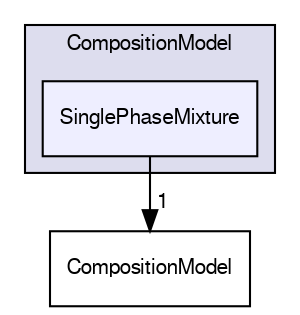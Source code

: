 digraph "src/lagrangian/intermediate/submodels/Reacting/CompositionModel/SinglePhaseMixture" {
  bgcolor=transparent;
  compound=true
  node [ fontsize="10", fontname="FreeSans"];
  edge [ labelfontsize="10", labelfontname="FreeSans"];
  subgraph clusterdir_16f5845c09f6ad6ed2ac566840149531 {
    graph [ bgcolor="#ddddee", pencolor="black", label="CompositionModel" fontname="FreeSans", fontsize="10", URL="dir_16f5845c09f6ad6ed2ac566840149531.html"]
  dir_36bd89434e3fa5ac50526c240850d59c [shape=box, label="SinglePhaseMixture", style="filled", fillcolor="#eeeeff", pencolor="black", URL="dir_36bd89434e3fa5ac50526c240850d59c.html"];
  }
  dir_b0804e603a100977b4a8ff0dccfa84da [shape=box label="CompositionModel" URL="dir_b0804e603a100977b4a8ff0dccfa84da.html"];
  dir_36bd89434e3fa5ac50526c240850d59c->dir_b0804e603a100977b4a8ff0dccfa84da [headlabel="1", labeldistance=1.5 headhref="dir_001417_001414.html"];
}

